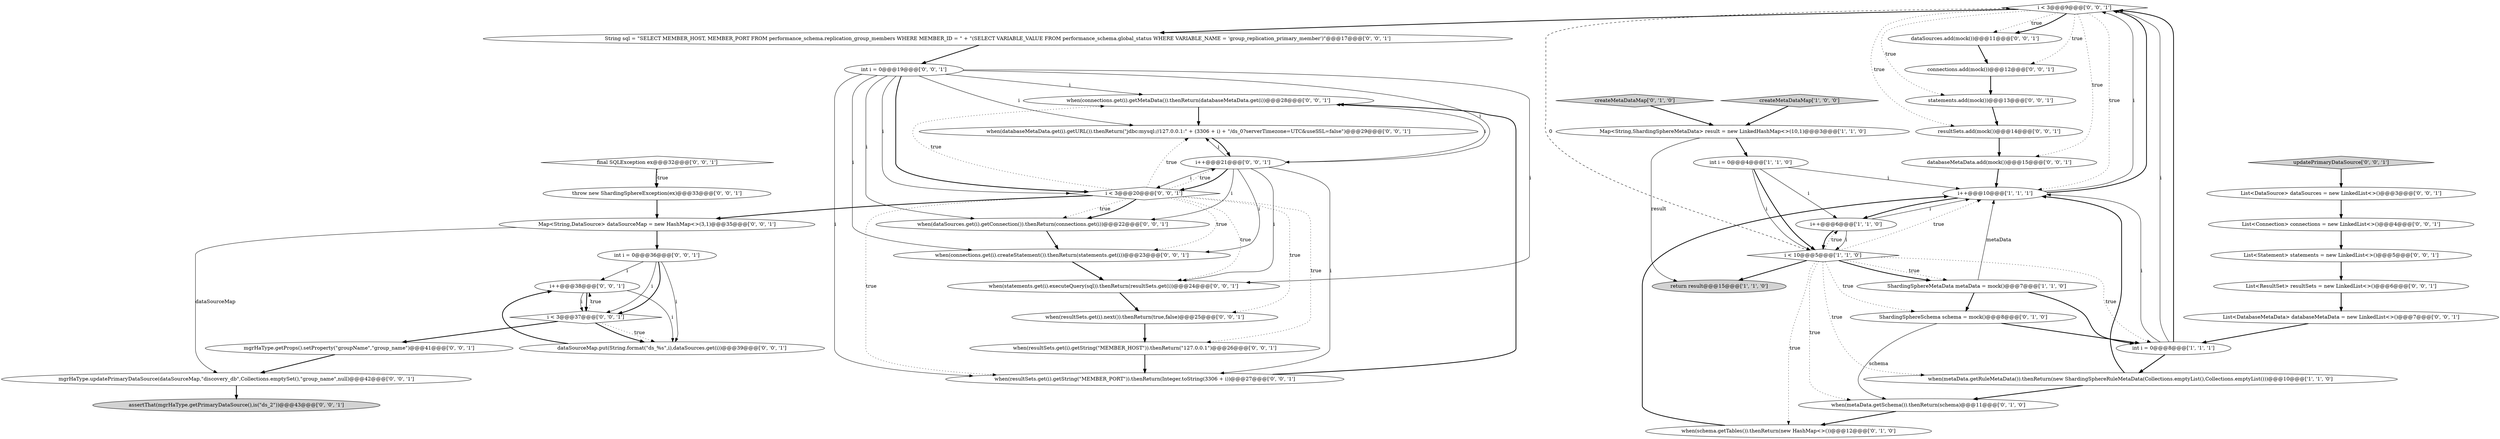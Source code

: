 digraph {
40 [style = filled, label = "when(connections.get(i).getMetaData()).thenReturn(databaseMetaData.get(i))@@@28@@@['0', '0', '1']", fillcolor = white, shape = ellipse image = "AAA0AAABBB3BBB"];
12 [style = filled, label = "ShardingSphereSchema schema = mock()@@@8@@@['0', '1', '0']", fillcolor = white, shape = ellipse image = "AAA1AAABBB2BBB"];
2 [style = filled, label = "return result@@@15@@@['1', '1', '0']", fillcolor = lightgray, shape = ellipse image = "AAA0AAABBB1BBB"];
22 [style = filled, label = "dataSources.add(mock())@@@11@@@['0', '0', '1']", fillcolor = white, shape = ellipse image = "AAA0AAABBB3BBB"];
34 [style = filled, label = "mgrHaType.updatePrimaryDataSource(dataSourceMap,\"discovery_db\",Collections.emptySet(),\"group_name\",null)@@@42@@@['0', '0', '1']", fillcolor = white, shape = ellipse image = "AAA0AAABBB3BBB"];
35 [style = filled, label = "i < 3@@@9@@@['0', '0', '1']", fillcolor = white, shape = diamond image = "AAA0AAABBB3BBB"];
41 [style = filled, label = "i++@@@38@@@['0', '0', '1']", fillcolor = white, shape = ellipse image = "AAA0AAABBB3BBB"];
16 [style = filled, label = "when(connections.get(i).createStatement()).thenReturn(statements.get(i))@@@23@@@['0', '0', '1']", fillcolor = white, shape = ellipse image = "AAA0AAABBB3BBB"];
13 [style = filled, label = "when(metaData.getSchema()).thenReturn(schema)@@@11@@@['0', '1', '0']", fillcolor = white, shape = ellipse image = "AAA1AAABBB2BBB"];
45 [style = filled, label = "when(resultSets.get(i).getString(\"MEMBER_PORT\")).thenReturn(Integer.toString(3306 + i))@@@27@@@['0', '0', '1']", fillcolor = white, shape = ellipse image = "AAA0AAABBB3BBB"];
10 [style = filled, label = "createMetaDataMap['0', '1', '0']", fillcolor = lightgray, shape = diamond image = "AAA0AAABBB2BBB"];
37 [style = filled, label = "when(resultSets.get(i).next()).thenReturn(true,false)@@@25@@@['0', '0', '1']", fillcolor = white, shape = ellipse image = "AAA0AAABBB3BBB"];
18 [style = filled, label = "i++@@@21@@@['0', '0', '1']", fillcolor = white, shape = ellipse image = "AAA0AAABBB3BBB"];
24 [style = filled, label = "throw new ShardingSphereException(ex)@@@33@@@['0', '0', '1']", fillcolor = white, shape = ellipse image = "AAA0AAABBB3BBB"];
33 [style = filled, label = "when(resultSets.get(i).getString(\"MEMBER_HOST\")).thenReturn(\"127.0.0.1\")@@@26@@@['0', '0', '1']", fillcolor = white, shape = ellipse image = "AAA0AAABBB3BBB"];
5 [style = filled, label = "Map<String,ShardingSphereMetaData> result = new LinkedHashMap<>(10,1)@@@3@@@['1', '1', '0']", fillcolor = white, shape = ellipse image = "AAA0AAABBB1BBB"];
32 [style = filled, label = "connections.add(mock())@@@12@@@['0', '0', '1']", fillcolor = white, shape = ellipse image = "AAA0AAABBB3BBB"];
30 [style = filled, label = "List<DatabaseMetaData> databaseMetaData = new LinkedList<>()@@@7@@@['0', '0', '1']", fillcolor = white, shape = ellipse image = "AAA0AAABBB3BBB"];
4 [style = filled, label = "when(metaData.getRuleMetaData()).thenReturn(new ShardingSphereRuleMetaData(Collections.emptyList(),Collections.emptyList()))@@@10@@@['1', '1', '0']", fillcolor = white, shape = ellipse image = "AAA0AAABBB1BBB"];
39 [style = filled, label = "List<ResultSet> resultSets = new LinkedList<>()@@@6@@@['0', '0', '1']", fillcolor = white, shape = ellipse image = "AAA0AAABBB3BBB"];
42 [style = filled, label = "statements.add(mock())@@@13@@@['0', '0', '1']", fillcolor = white, shape = ellipse image = "AAA0AAABBB3BBB"];
43 [style = filled, label = "i < 3@@@37@@@['0', '0', '1']", fillcolor = white, shape = diamond image = "AAA0AAABBB3BBB"];
44 [style = filled, label = "when(statements.get(i).executeQuery(sql)).thenReturn(resultSets.get(i))@@@24@@@['0', '0', '1']", fillcolor = white, shape = ellipse image = "AAA0AAABBB3BBB"];
1 [style = filled, label = "ShardingSphereMetaData metaData = mock()@@@7@@@['1', '1', '0']", fillcolor = white, shape = ellipse image = "AAA0AAABBB1BBB"];
9 [style = filled, label = "i++@@@6@@@['1', '1', '0']", fillcolor = white, shape = ellipse image = "AAA0AAABBB1BBB"];
14 [style = filled, label = "List<DataSource> dataSources = new LinkedList<>()@@@3@@@['0', '0', '1']", fillcolor = white, shape = ellipse image = "AAA0AAABBB3BBB"];
47 [style = filled, label = "dataSourceMap.put(String.format(\"ds_%s\",i),dataSources.get(i))@@@39@@@['0', '0', '1']", fillcolor = white, shape = ellipse image = "AAA0AAABBB3BBB"];
7 [style = filled, label = "int i = 0@@@8@@@['1', '1', '1']", fillcolor = white, shape = ellipse image = "AAA0AAABBB1BBB"];
38 [style = filled, label = "final SQLException ex@@@32@@@['0', '0', '1']", fillcolor = white, shape = diamond image = "AAA0AAABBB3BBB"];
15 [style = filled, label = "int i = 0@@@36@@@['0', '0', '1']", fillcolor = white, shape = ellipse image = "AAA0AAABBB3BBB"];
23 [style = filled, label = "resultSets.add(mock())@@@14@@@['0', '0', '1']", fillcolor = white, shape = ellipse image = "AAA0AAABBB3BBB"];
27 [style = filled, label = "when(databaseMetaData.get(i).getURL()).thenReturn(\"jdbc:mysql://127.0.0.1:\" + (3306 + i) + \"/ds_0?serverTimezone=UTC&useSSL=false\")@@@29@@@['0', '0', '1']", fillcolor = white, shape = ellipse image = "AAA0AAABBB3BBB"];
6 [style = filled, label = "createMetaDataMap['1', '0', '0']", fillcolor = lightgray, shape = diamond image = "AAA0AAABBB1BBB"];
3 [style = filled, label = "i < 10@@@5@@@['1', '1', '0']", fillcolor = white, shape = diamond image = "AAA0AAABBB1BBB"];
21 [style = filled, label = "updatePrimaryDataSource['0', '0', '1']", fillcolor = lightgray, shape = diamond image = "AAA0AAABBB3BBB"];
0 [style = filled, label = "i++@@@10@@@['1', '1', '1']", fillcolor = white, shape = ellipse image = "AAA0AAABBB1BBB"];
31 [style = filled, label = "when(dataSources.get(i).getConnection()).thenReturn(connections.get(i))@@@22@@@['0', '0', '1']", fillcolor = white, shape = ellipse image = "AAA0AAABBB3BBB"];
17 [style = filled, label = "int i = 0@@@19@@@['0', '0', '1']", fillcolor = white, shape = ellipse image = "AAA0AAABBB3BBB"];
46 [style = filled, label = "mgrHaType.getProps().setProperty(\"groupName\",\"group_name\")@@@41@@@['0', '0', '1']", fillcolor = white, shape = ellipse image = "AAA0AAABBB3BBB"];
19 [style = filled, label = "Map<String,DataSource> dataSourceMap = new HashMap<>(3,1)@@@35@@@['0', '0', '1']", fillcolor = white, shape = ellipse image = "AAA0AAABBB3BBB"];
20 [style = filled, label = "assertThat(mgrHaType.getPrimaryDataSource(),is(\"ds_2\"))@@@43@@@['0', '0', '1']", fillcolor = lightgray, shape = ellipse image = "AAA0AAABBB3BBB"];
28 [style = filled, label = "i < 3@@@20@@@['0', '0', '1']", fillcolor = white, shape = diamond image = "AAA0AAABBB3BBB"];
36 [style = filled, label = "databaseMetaData.add(mock())@@@15@@@['0', '0', '1']", fillcolor = white, shape = ellipse image = "AAA0AAABBB3BBB"];
29 [style = filled, label = "List<Connection> connections = new LinkedList<>()@@@4@@@['0', '0', '1']", fillcolor = white, shape = ellipse image = "AAA0AAABBB3BBB"];
8 [style = filled, label = "int i = 0@@@4@@@['1', '1', '0']", fillcolor = white, shape = ellipse image = "AAA0AAABBB1BBB"];
26 [style = filled, label = "List<Statement> statements = new LinkedList<>()@@@5@@@['0', '0', '1']", fillcolor = white, shape = ellipse image = "AAA0AAABBB3BBB"];
25 [style = filled, label = "String sql = \"SELECT MEMBER_HOST, MEMBER_PORT FROM performance_schema.replication_group_members WHERE MEMBER_ID = \" + \"(SELECT VARIABLE_VALUE FROM performance_schema.global_status WHERE VARIABLE_NAME = 'group_replication_primary_member')\"@@@17@@@['0', '0', '1']", fillcolor = white, shape = ellipse image = "AAA0AAABBB3BBB"];
11 [style = filled, label = "when(schema.getTables()).thenReturn(new HashMap<>())@@@12@@@['0', '1', '0']", fillcolor = white, shape = ellipse image = "AAA1AAABBB2BBB"];
3->12 [style = dotted, label="true"];
43->41 [style = dotted, label="true"];
17->16 [style = solid, label="i"];
28->33 [style = dotted, label="true"];
35->36 [style = dotted, label="true"];
28->31 [style = dotted, label="true"];
17->27 [style = solid, label="i"];
7->0 [style = solid, label="i"];
3->1 [style = dotted, label="true"];
43->46 [style = bold, label=""];
18->40 [style = solid, label="i"];
37->33 [style = bold, label=""];
17->31 [style = solid, label="i"];
35->32 [style = dotted, label="true"];
43->47 [style = dotted, label="true"];
25->17 [style = bold, label=""];
34->20 [style = bold, label=""];
18->28 [style = bold, label=""];
3->1 [style = bold, label=""];
15->43 [style = solid, label="i"];
44->37 [style = bold, label=""];
14->29 [style = bold, label=""];
13->11 [style = bold, label=""];
30->7 [style = bold, label=""];
28->37 [style = dotted, label="true"];
6->5 [style = bold, label=""];
35->22 [style = dotted, label="true"];
39->30 [style = bold, label=""];
35->22 [style = bold, label=""];
18->28 [style = solid, label="i"];
3->13 [style = dotted, label="true"];
10->5 [style = bold, label=""];
18->31 [style = solid, label="i"];
35->23 [style = dotted, label="true"];
0->35 [style = solid, label="i"];
28->40 [style = dotted, label="true"];
1->12 [style = bold, label=""];
15->43 [style = bold, label=""];
28->19 [style = bold, label=""];
41->43 [style = solid, label="i"];
3->35 [style = dashed, label="0"];
38->24 [style = bold, label=""];
8->3 [style = bold, label=""];
17->28 [style = solid, label="i"];
5->2 [style = solid, label="result"];
19->34 [style = solid, label="dataSourceMap"];
3->11 [style = dotted, label="true"];
1->0 [style = solid, label="metaData"];
9->3 [style = solid, label="i"];
35->25 [style = bold, label=""];
3->7 [style = dotted, label="true"];
3->9 [style = dotted, label="true"];
38->24 [style = dotted, label="true"];
7->35 [style = bold, label=""];
31->16 [style = bold, label=""];
33->45 [style = bold, label=""];
26->39 [style = bold, label=""];
8->0 [style = solid, label="i"];
21->14 [style = bold, label=""];
5->8 [style = bold, label=""];
45->40 [style = bold, label=""];
18->45 [style = solid, label="i"];
3->2 [style = bold, label=""];
42->23 [style = bold, label=""];
46->34 [style = bold, label=""];
11->0 [style = bold, label=""];
8->3 [style = solid, label="i"];
17->45 [style = solid, label="i"];
28->27 [style = dotted, label="true"];
40->27 [style = bold, label=""];
28->44 [style = dotted, label="true"];
8->9 [style = solid, label="i"];
32->42 [style = bold, label=""];
18->44 [style = solid, label="i"];
22->32 [style = bold, label=""];
7->35 [style = solid, label="i"];
12->13 [style = solid, label="schema"];
3->4 [style = dotted, label="true"];
15->41 [style = solid, label="i"];
36->0 [style = bold, label=""];
4->13 [style = bold, label=""];
15->47 [style = solid, label="i"];
24->19 [style = bold, label=""];
1->7 [style = bold, label=""];
28->31 [style = bold, label=""];
41->47 [style = solid, label="i"];
12->7 [style = bold, label=""];
17->18 [style = solid, label="i"];
35->42 [style = dotted, label="true"];
28->45 [style = dotted, label="true"];
0->35 [style = bold, label=""];
47->41 [style = bold, label=""];
41->43 [style = bold, label=""];
9->3 [style = bold, label=""];
0->9 [style = bold, label=""];
19->15 [style = bold, label=""];
43->47 [style = bold, label=""];
17->40 [style = solid, label="i"];
9->0 [style = solid, label="i"];
18->27 [style = solid, label="i"];
35->0 [style = dotted, label="true"];
3->0 [style = dotted, label="true"];
16->44 [style = bold, label=""];
18->16 [style = solid, label="i"];
28->16 [style = dotted, label="true"];
7->4 [style = bold, label=""];
23->36 [style = bold, label=""];
17->28 [style = bold, label=""];
27->18 [style = bold, label=""];
28->18 [style = dotted, label="true"];
17->44 [style = solid, label="i"];
4->0 [style = bold, label=""];
29->26 [style = bold, label=""];
}
